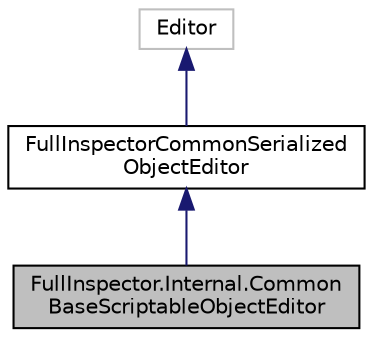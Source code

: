 digraph "FullInspector.Internal.CommonBaseScriptableObjectEditor"
{
  edge [fontname="Helvetica",fontsize="10",labelfontname="Helvetica",labelfontsize="10"];
  node [fontname="Helvetica",fontsize="10",shape=record];
  Node1 [label="FullInspector.Internal.Common\lBaseScriptableObjectEditor",height=0.2,width=0.4,color="black", fillcolor="grey75", style="filled" fontcolor="black"];
  Node2 -> Node1 [dir="back",color="midnightblue",fontsize="10",style="solid",fontname="Helvetica"];
  Node2 [label="FullInspectorCommonSerialized\lObjectEditor",height=0.2,width=0.4,color="black", fillcolor="white", style="filled",URL="$class_full_inspector_1_1_full_inspector_common_serialized_object_editor.html",tooltip="An editor that provides a good inspector experience for types which derive from ISerializedObject. "];
  Node3 -> Node2 [dir="back",color="midnightblue",fontsize="10",style="solid",fontname="Helvetica"];
  Node3 [label="Editor",height=0.2,width=0.4,color="grey75", fillcolor="white", style="filled"];
}
